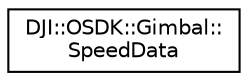 digraph "Graphical Class Hierarchy"
{
 // INTERACTIVE_SVG=YES
 // LATEX_PDF_SIZE
  edge [fontname="Helvetica",fontsize="10",labelfontname="Helvetica",labelfontsize="10"];
  node [fontname="Helvetica",fontsize="10",shape=record];
  rankdir="LR";
  Node0 [label="DJI::OSDK::Gimbal::\lSpeedData",height=0.2,width=0.4,color="black", fillcolor="white", style="filled",URL="$structDJI_1_1OSDK_1_1Gimbal_1_1SpeedData.html",tooltip="The Speed Data struct for gimbal control."];
}

